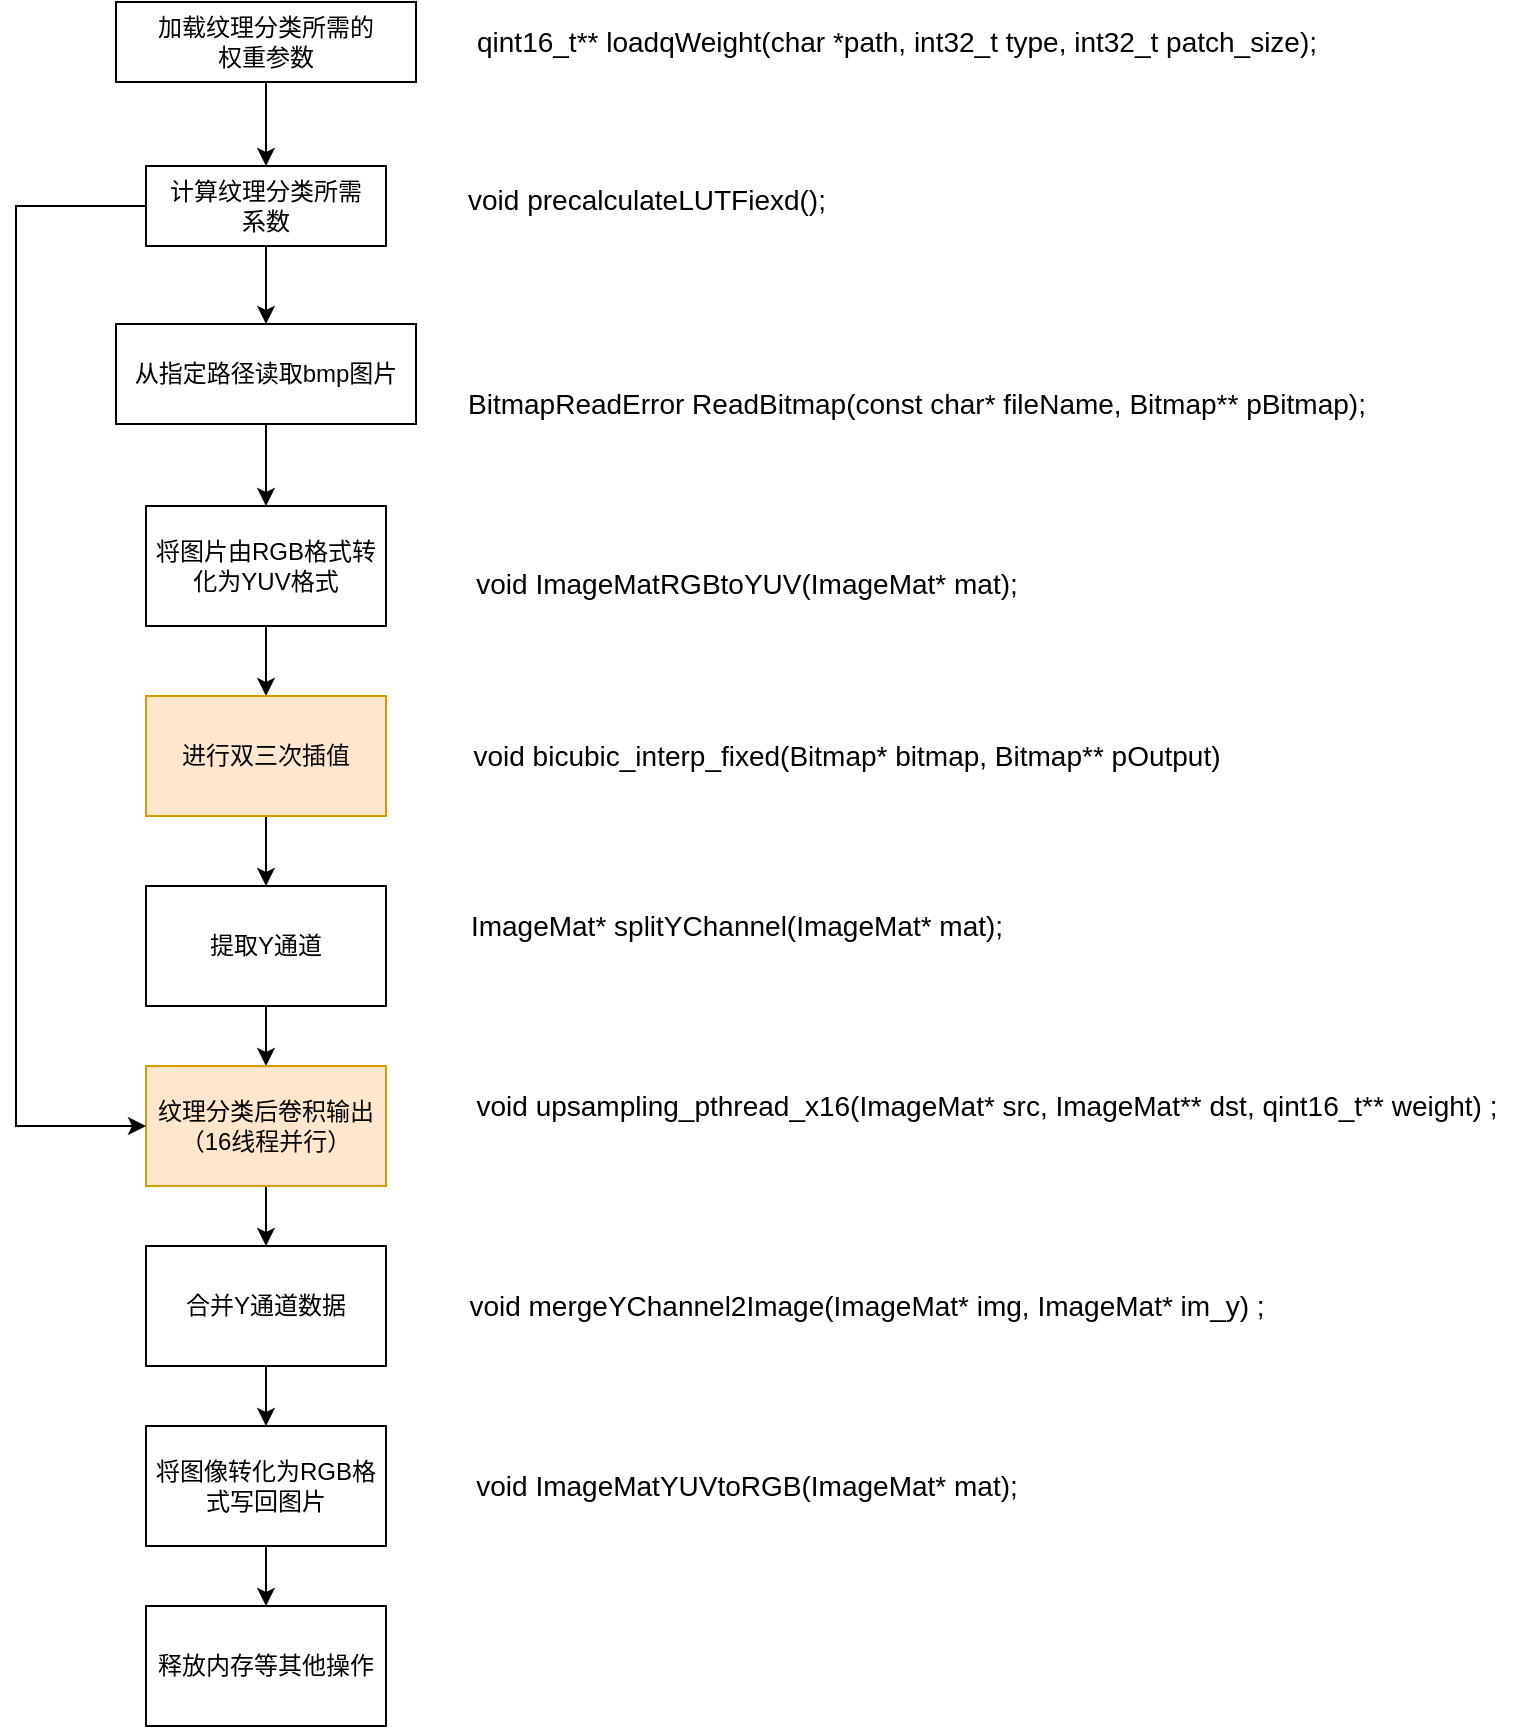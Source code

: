 <mxfile version="18.1.3" type="device"><diagram id="4GC9gHeNNpKiiLBgiUdV" name="第 1 页"><mxGraphModel dx="1673" dy="1008" grid="1" gridSize="10" guides="1" tooltips="1" connect="1" arrows="1" fold="1" page="1" pageScale="1" pageWidth="1700" pageHeight="1100" math="0" shadow="0"><root><mxCell id="0"/><mxCell id="1" parent="0"/><mxCell id="_3SNbohX0Iyx_xNb3rmS-2" style="edgeStyle=orthogonalEdgeStyle;rounded=0;orthogonalLoop=1;jettySize=auto;html=1;entryX=0.5;entryY=0;entryDx=0;entryDy=0;" parent="1" source="_3SNbohX0Iyx_xNb3rmS-1" target="_3SNbohX0Iyx_xNb3rmS-3" edge="1"><mxGeometry relative="1" as="geometry"><mxPoint x="365" y="108" as="targetPoint"/></mxGeometry></mxCell><mxCell id="_3SNbohX0Iyx_xNb3rmS-1" value="加载纹理分类所需的&lt;br&gt;权重参数" style="rounded=0;whiteSpace=wrap;html=1;" parent="1" vertex="1"><mxGeometry x="290" y="18" width="150" height="40" as="geometry"/></mxCell><mxCell id="DAKUDQdb62wvhDpVt-Em-14" style="edgeStyle=orthogonalEdgeStyle;rounded=0;orthogonalLoop=1;jettySize=auto;html=1;entryX=0.5;entryY=0;entryDx=0;entryDy=0;" edge="1" parent="1" source="_3SNbohX0Iyx_xNb3rmS-3" target="_3SNbohX0Iyx_xNb3rmS-4"><mxGeometry relative="1" as="geometry"/></mxCell><mxCell id="_3SNbohX0Iyx_xNb3rmS-3" value="计算纹理分类所需&lt;br&gt;系数" style="whiteSpace=wrap;html=1;" parent="1" vertex="1"><mxGeometry x="305" y="100" width="120" height="40" as="geometry"/></mxCell><mxCell id="DAKUDQdb62wvhDpVt-Em-3" style="edgeStyle=orthogonalEdgeStyle;rounded=0;orthogonalLoop=1;jettySize=auto;html=1;entryX=0.5;entryY=0;entryDx=0;entryDy=0;" edge="1" parent="1" source="_3SNbohX0Iyx_xNb3rmS-4" target="DAKUDQdb62wvhDpVt-Em-4"><mxGeometry relative="1" as="geometry"><mxPoint x="365.0" y="338" as="targetPoint"/></mxGeometry></mxCell><mxCell id="_3SNbohX0Iyx_xNb3rmS-4" value="从指定路径读取bmp图片" style="whiteSpace=wrap;html=1;" parent="1" vertex="1"><mxGeometry x="290" y="179" width="150" height="50" as="geometry"/></mxCell><mxCell id="DAKUDQdb62wvhDpVt-Em-5" style="edgeStyle=orthogonalEdgeStyle;rounded=0;orthogonalLoop=1;jettySize=auto;html=1;entryX=0.5;entryY=0;entryDx=0;entryDy=0;" edge="1" parent="1" source="DAKUDQdb62wvhDpVt-Em-4" target="DAKUDQdb62wvhDpVt-Em-6"><mxGeometry relative="1" as="geometry"><mxPoint x="365" y="458" as="targetPoint"/></mxGeometry></mxCell><mxCell id="DAKUDQdb62wvhDpVt-Em-4" value="将图片由RGB格式转化为YUV格式" style="whiteSpace=wrap;html=1;" vertex="1" parent="1"><mxGeometry x="305" y="270" width="120" height="60" as="geometry"/></mxCell><mxCell id="DAKUDQdb62wvhDpVt-Em-8" style="edgeStyle=orthogonalEdgeStyle;rounded=0;orthogonalLoop=1;jettySize=auto;html=1;entryX=0.5;entryY=0;entryDx=0;entryDy=0;" edge="1" parent="1" source="DAKUDQdb62wvhDpVt-Em-6" target="DAKUDQdb62wvhDpVt-Em-9"><mxGeometry relative="1" as="geometry"><mxPoint x="365" y="568" as="targetPoint"/></mxGeometry></mxCell><mxCell id="DAKUDQdb62wvhDpVt-Em-6" value="进行双三次插值" style="whiteSpace=wrap;html=1;fillColor=#ffe6cc;strokeColor=#d79b00;" vertex="1" parent="1"><mxGeometry x="305" y="365" width="120" height="60" as="geometry"/></mxCell><mxCell id="DAKUDQdb62wvhDpVt-Em-15" style="edgeStyle=orthogonalEdgeStyle;rounded=0;orthogonalLoop=1;jettySize=auto;html=1;entryX=0.5;entryY=0;entryDx=0;entryDy=0;" edge="1" parent="1" source="DAKUDQdb62wvhDpVt-Em-9" target="DAKUDQdb62wvhDpVt-Em-10"><mxGeometry relative="1" as="geometry"/></mxCell><mxCell id="DAKUDQdb62wvhDpVt-Em-9" value="提取Y通道" style="whiteSpace=wrap;html=1;" vertex="1" parent="1"><mxGeometry x="305" y="460" width="120" height="60" as="geometry"/></mxCell><mxCell id="DAKUDQdb62wvhDpVt-Em-16" style="edgeStyle=orthogonalEdgeStyle;rounded=0;orthogonalLoop=1;jettySize=auto;html=1;entryX=0.5;entryY=0;entryDx=0;entryDy=0;" edge="1" parent="1" source="DAKUDQdb62wvhDpVt-Em-10" target="DAKUDQdb62wvhDpVt-Em-11"><mxGeometry relative="1" as="geometry"/></mxCell><mxCell id="DAKUDQdb62wvhDpVt-Em-10" value="纹理分类后卷积输出（16线程并行）" style="whiteSpace=wrap;html=1;fillColor=#ffe6cc;strokeColor=#d79b00;" vertex="1" parent="1"><mxGeometry x="305" y="550" width="120" height="60" as="geometry"/></mxCell><mxCell id="DAKUDQdb62wvhDpVt-Em-17" style="edgeStyle=orthogonalEdgeStyle;rounded=0;orthogonalLoop=1;jettySize=auto;html=1;entryX=0.5;entryY=0;entryDx=0;entryDy=0;" edge="1" parent="1" source="DAKUDQdb62wvhDpVt-Em-11" target="DAKUDQdb62wvhDpVt-Em-12"><mxGeometry relative="1" as="geometry"/></mxCell><mxCell id="DAKUDQdb62wvhDpVt-Em-11" value="合并Y通道数据" style="whiteSpace=wrap;html=1;" vertex="1" parent="1"><mxGeometry x="305" y="640" width="120" height="60" as="geometry"/></mxCell><mxCell id="DAKUDQdb62wvhDpVt-Em-18" style="edgeStyle=orthogonalEdgeStyle;rounded=0;orthogonalLoop=1;jettySize=auto;html=1;entryX=0.5;entryY=0;entryDx=0;entryDy=0;" edge="1" parent="1" source="DAKUDQdb62wvhDpVt-Em-12" target="DAKUDQdb62wvhDpVt-Em-13"><mxGeometry relative="1" as="geometry"/></mxCell><mxCell id="DAKUDQdb62wvhDpVt-Em-12" value="将图像转化为RGB格式写回图片" style="whiteSpace=wrap;html=1;" vertex="1" parent="1"><mxGeometry x="305" y="730" width="120" height="60" as="geometry"/></mxCell><mxCell id="DAKUDQdb62wvhDpVt-Em-13" value="释放内存等其他操作" style="whiteSpace=wrap;html=1;" vertex="1" parent="1"><mxGeometry x="305" y="820" width="120" height="60" as="geometry"/></mxCell><mxCell id="DAKUDQdb62wvhDpVt-Em-20" value="" style="endArrow=classic;html=1;rounded=0;exitX=0;exitY=0.5;exitDx=0;exitDy=0;entryX=0;entryY=0.5;entryDx=0;entryDy=0;" edge="1" parent="1" source="_3SNbohX0Iyx_xNb3rmS-3" target="DAKUDQdb62wvhDpVt-Em-10"><mxGeometry width="50" height="50" relative="1" as="geometry"><mxPoint x="210" y="120" as="sourcePoint"/><mxPoint x="200" y="420" as="targetPoint"/><Array as="points"><mxPoint x="240" y="120"/><mxPoint x="240" y="580"/></Array></mxGeometry></mxCell><mxCell id="DAKUDQdb62wvhDpVt-Em-21" value="&lt;font style=&quot;font-size: 14px;&quot;&gt;qint16_t** loadqWeight(char *path, int32_t type, int32_t patch_size);&lt;/font&gt;" style="text;html=1;align=center;verticalAlign=middle;resizable=0;points=[];autosize=1;strokeColor=none;fillColor=none;" vertex="1" parent="1"><mxGeometry x="460" y="28" width="440" height="20" as="geometry"/></mxCell><mxCell id="DAKUDQdb62wvhDpVt-Em-22" value="&lt;div style=&quot;font-size: 14px;&quot;&gt;&lt;font style=&quot;font-size: 14px;&quot;&gt;void precalculateLUTFiexd();&lt;/font&gt;&lt;/div&gt;&lt;div style=&quot;font-size: 14px;&quot;&gt;&lt;br&gt;&lt;/div&gt;" style="text;html=1;align=center;verticalAlign=middle;resizable=0;points=[];autosize=1;strokeColor=none;fillColor=none;" vertex="1" parent="1"><mxGeometry x="460" y="110" width="190" height="30" as="geometry"/></mxCell><mxCell id="DAKUDQdb62wvhDpVt-Em-23" value="&lt;div style=&quot;font-size: 14px;&quot;&gt;BitmapReadError ReadBitmap(const char* fileName, Bitmap** pBitmap)&lt;span style=&quot;background-color: initial;&quot;&gt;;&lt;/span&gt;&lt;/div&gt;" style="text;html=1;align=center;verticalAlign=middle;resizable=0;points=[];autosize=1;strokeColor=none;fillColor=none;" vertex="1" parent="1"><mxGeometry x="460" y="209" width="460" height="20" as="geometry"/></mxCell><mxCell id="DAKUDQdb62wvhDpVt-Em-24" value="&lt;div&gt;&lt;div&gt;&lt;font style=&quot;font-size: 14px;&quot;&gt;void ImageMatRGBtoYUV(ImageMat* mat);&lt;/font&gt;&lt;/div&gt;&lt;/div&gt;" style="text;html=1;align=center;verticalAlign=middle;resizable=0;points=[];autosize=1;strokeColor=none;fillColor=none;" vertex="1" parent="1"><mxGeometry x="460" y="299" width="290" height="20" as="geometry"/></mxCell><mxCell id="DAKUDQdb62wvhDpVt-Em-25" value="&lt;div style=&quot;font-size: 14px;&quot;&gt;&lt;font style=&quot;font-size: 14px;&quot;&gt;void bicubic_interp_fixed(Bitmap* bitmap, Bitmap** pOutput)&lt;/font&gt;&lt;/div&gt;" style="text;html=1;align=center;verticalAlign=middle;resizable=0;points=[];autosize=1;strokeColor=none;fillColor=none;" vertex="1" parent="1"><mxGeometry x="460" y="385" width="390" height="20" as="geometry"/></mxCell><mxCell id="DAKUDQdb62wvhDpVt-Em-27" value="&lt;div&gt;&lt;font style=&quot;font-size: 14px;&quot;&gt;ImageMat* splitYChannel(ImageMat* mat);&lt;/font&gt;&lt;/div&gt;" style="text;html=1;align=center;verticalAlign=middle;resizable=0;points=[];autosize=1;strokeColor=none;fillColor=none;" vertex="1" parent="1"><mxGeometry x="460" y="470" width="280" height="20" as="geometry"/></mxCell><mxCell id="DAKUDQdb62wvhDpVt-Em-29" value="&lt;div&gt;&lt;font style=&quot;font-size: 14px;&quot;&gt;void upsampling_pthread_x16(ImageMat* src, ImageMat** dst, qint16_t** weight) ;&lt;/font&gt;&lt;/div&gt;" style="text;html=1;align=center;verticalAlign=middle;resizable=0;points=[];autosize=1;strokeColor=none;fillColor=none;" vertex="1" parent="1"><mxGeometry x="460" y="560" width="530" height="20" as="geometry"/></mxCell><mxCell id="DAKUDQdb62wvhDpVt-Em-30" value="&lt;div&gt;&lt;font style=&quot;font-size: 14px;&quot;&gt;void mergeYChannel2Image(ImageMat* img, ImageMat* im_y) ;&lt;/font&gt;&lt;/div&gt;" style="text;html=1;align=center;verticalAlign=middle;resizable=0;points=[];autosize=1;strokeColor=none;fillColor=none;" vertex="1" parent="1"><mxGeometry x="460" y="660" width="410" height="20" as="geometry"/></mxCell><mxCell id="DAKUDQdb62wvhDpVt-Em-31" value="&lt;div&gt;&lt;font style=&quot;font-size: 14px;&quot;&gt;void ImageMatYUVtoRGB(ImageMat* mat);&lt;/font&gt;&lt;/div&gt;" style="text;html=1;align=center;verticalAlign=middle;resizable=0;points=[];autosize=1;strokeColor=none;fillColor=none;" vertex="1" parent="1"><mxGeometry x="460" y="750" width="290" height="20" as="geometry"/></mxCell></root></mxGraphModel></diagram></mxfile>